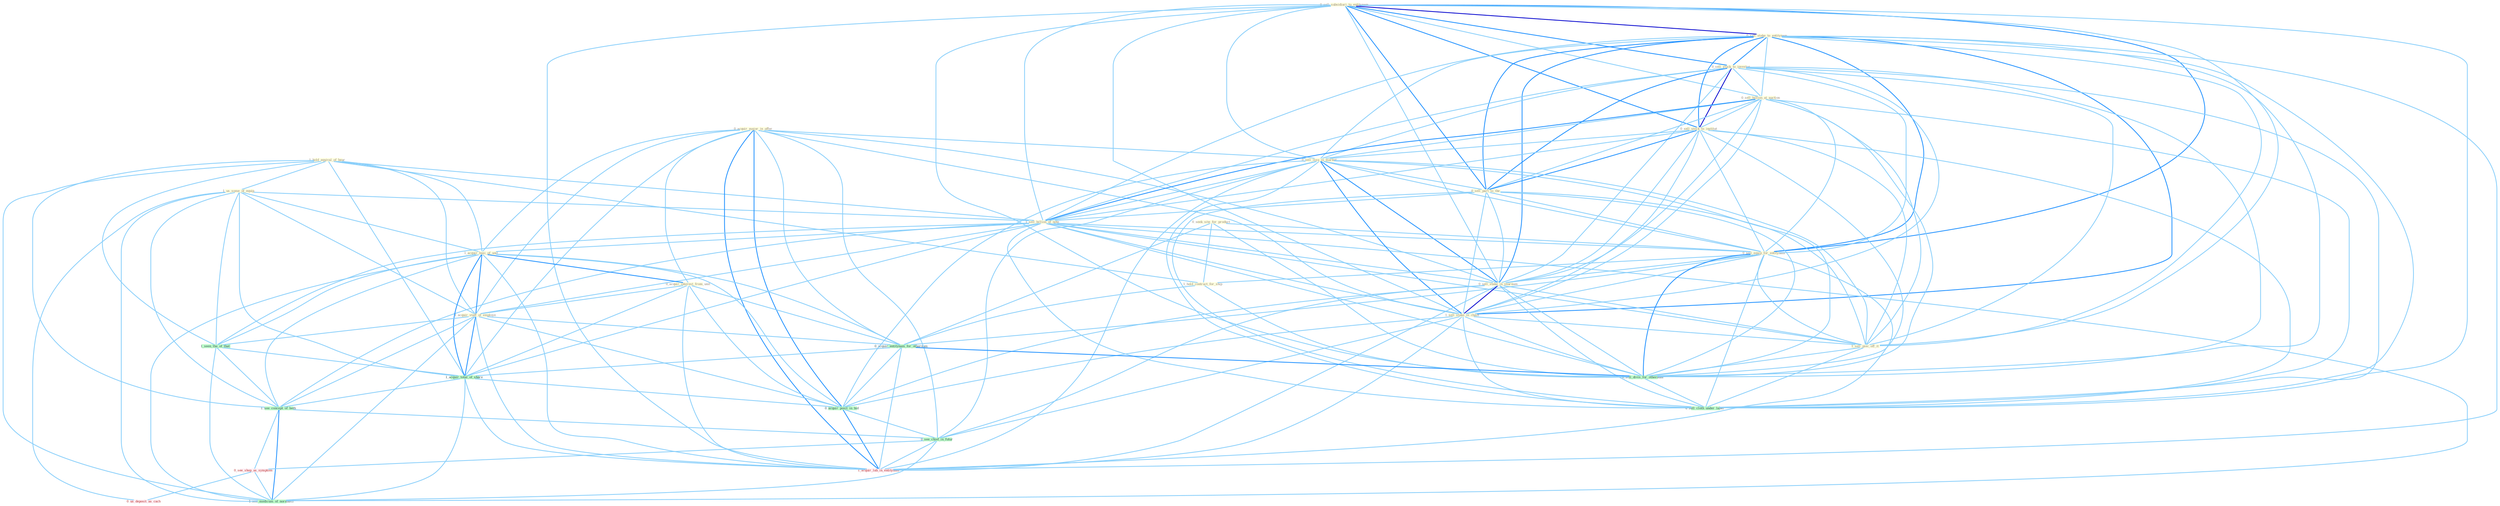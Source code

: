 Graph G{ 
    node
    [shape=polygon,style=filled,width=.5,height=.06,color="#BDFCC9",fixedsize=true,fontsize=4,
    fontcolor="#2f4f4f"];
    {node
    [color="#ffffe0", fontcolor="#8b7d6b"] "1_hold_equival_of_hear " "1_us_some_of_equip " "0_seek_site_for_product " "0_acquir_major_in_offer " "0_sell_subsidiari_to_entitynam " "0_sell_stake_to_entitynam " "0_sell_stock_to_investor " "0_sell_billion_at_auction " "0_sell_stock_to_institut " "0_sell_issu_in_market " "0_sell_part_to_the " "1_sell_billion_of_note " "0_sell_equip_for_entitynam " "0_sell_stake_in_yearnum " "1_acquir_busi_of_unit " "1_hold_contract_for_ship " "0_acquir_interest_from_unit " "1_sell_stake_in_chain " "1_sell_piec_off_it " "1_acquir_staff_of_employe "}
{node [color="#fff0f5", fontcolor="#b22222"] "0_see_shop_as_symptom " "1_acquir_lab_in_entitynam " "0_us_deposit_as_cach "}
edge [color="#B0E2FF"];

	"1_hold_equival_of_hear " -- "1_us_some_of_equip " [w="1", color="#87cefa" ];
	"1_hold_equival_of_hear " -- "1_sell_billion_of_note " [w="1", color="#87cefa" ];
	"1_hold_equival_of_hear " -- "1_acquir_busi_of_unit " [w="1", color="#87cefa" ];
	"1_hold_equival_of_hear " -- "1_hold_contract_for_ship " [w="1", color="#87cefa" ];
	"1_hold_equival_of_hear " -- "1_acquir_staff_of_employe " [w="1", color="#87cefa" ];
	"1_hold_equival_of_hear " -- "1_seen_the_of_that " [w="1", color="#87cefa" ];
	"1_hold_equival_of_hear " -- "1_acquir_total_of_share " [w="1", color="#87cefa" ];
	"1_hold_equival_of_hear " -- "1_see_concept_of_both " [w="1", color="#87cefa" ];
	"1_hold_equival_of_hear " -- "1_see_modicum_of_normalci " [w="1", color="#87cefa" ];
	"1_us_some_of_equip " -- "1_sell_billion_of_note " [w="1", color="#87cefa" ];
	"1_us_some_of_equip " -- "1_acquir_busi_of_unit " [w="1", color="#87cefa" ];
	"1_us_some_of_equip " -- "1_acquir_staff_of_employe " [w="1", color="#87cefa" ];
	"1_us_some_of_equip " -- "1_seen_the_of_that " [w="1", color="#87cefa" ];
	"1_us_some_of_equip " -- "1_acquir_total_of_share " [w="1", color="#87cefa" ];
	"1_us_some_of_equip " -- "1_see_concept_of_both " [w="1", color="#87cefa" ];
	"1_us_some_of_equip " -- "0_us_deposit_as_cach " [w="1", color="#87cefa" ];
	"1_us_some_of_equip " -- "1_see_modicum_of_normalci " [w="1", color="#87cefa" ];
	"0_seek_site_for_product " -- "0_sell_equip_for_entitynam " [w="1", color="#87cefa" ];
	"0_seek_site_for_product " -- "1_hold_contract_for_ship " [w="1", color="#87cefa" ];
	"0_seek_site_for_product " -- "0_acquir_entitynam_for_othernum " [w="1", color="#87cefa" ];
	"0_seek_site_for_product " -- "0_sell_divis_for_othernum " [w="1", color="#87cefa" ];
	"0_acquir_major_in_offer " -- "0_sell_issu_in_market " [w="1", color="#87cefa" ];
	"0_acquir_major_in_offer " -- "0_sell_stake_in_yearnum " [w="1", color="#87cefa" ];
	"0_acquir_major_in_offer " -- "1_acquir_busi_of_unit " [w="1", color="#87cefa" ];
	"0_acquir_major_in_offer " -- "0_acquir_interest_from_unit " [w="1", color="#87cefa" ];
	"0_acquir_major_in_offer " -- "1_sell_stake_in_chain " [w="1", color="#87cefa" ];
	"0_acquir_major_in_offer " -- "1_acquir_staff_of_employe " [w="1", color="#87cefa" ];
	"0_acquir_major_in_offer " -- "0_acquir_entitynam_for_othernum " [w="1", color="#87cefa" ];
	"0_acquir_major_in_offer " -- "1_acquir_total_of_share " [w="1", color="#87cefa" ];
	"0_acquir_major_in_offer " -- "0_acquir_posit_in_bid " [w="2", color="#1e90ff" , len=0.8];
	"0_acquir_major_in_offer " -- "0_see_chief_in_futur " [w="1", color="#87cefa" ];
	"0_acquir_major_in_offer " -- "1_acquir_lab_in_entitynam " [w="2", color="#1e90ff" , len=0.8];
	"0_sell_subsidiari_to_entitynam " -- "0_sell_stake_to_entitynam " [w="3", color="#0000cd" , len=0.6];
	"0_sell_subsidiari_to_entitynam " -- "0_sell_stock_to_investor " [w="2", color="#1e90ff" , len=0.8];
	"0_sell_subsidiari_to_entitynam " -- "0_sell_billion_at_auction " [w="1", color="#87cefa" ];
	"0_sell_subsidiari_to_entitynam " -- "0_sell_stock_to_institut " [w="2", color="#1e90ff" , len=0.8];
	"0_sell_subsidiari_to_entitynam " -- "0_sell_issu_in_market " [w="1", color="#87cefa" ];
	"0_sell_subsidiari_to_entitynam " -- "0_sell_part_to_the " [w="2", color="#1e90ff" , len=0.8];
	"0_sell_subsidiari_to_entitynam " -- "1_sell_billion_of_note " [w="1", color="#87cefa" ];
	"0_sell_subsidiari_to_entitynam " -- "0_sell_equip_for_entitynam " [w="2", color="#1e90ff" , len=0.8];
	"0_sell_subsidiari_to_entitynam " -- "0_sell_stake_in_yearnum " [w="1", color="#87cefa" ];
	"0_sell_subsidiari_to_entitynam " -- "1_sell_stake_in_chain " [w="1", color="#87cefa" ];
	"0_sell_subsidiari_to_entitynam " -- "1_sell_piec_off_it " [w="1", color="#87cefa" ];
	"0_sell_subsidiari_to_entitynam " -- "0_sell_divis_for_othernum " [w="1", color="#87cefa" ];
	"0_sell_subsidiari_to_entitynam " -- "0_sell_cloth_under_label " [w="1", color="#87cefa" ];
	"0_sell_subsidiari_to_entitynam " -- "1_acquir_lab_in_entitynam " [w="1", color="#87cefa" ];
	"0_sell_stake_to_entitynam " -- "0_sell_stock_to_investor " [w="2", color="#1e90ff" , len=0.8];
	"0_sell_stake_to_entitynam " -- "0_sell_billion_at_auction " [w="1", color="#87cefa" ];
	"0_sell_stake_to_entitynam " -- "0_sell_stock_to_institut " [w="2", color="#1e90ff" , len=0.8];
	"0_sell_stake_to_entitynam " -- "0_sell_issu_in_market " [w="1", color="#87cefa" ];
	"0_sell_stake_to_entitynam " -- "0_sell_part_to_the " [w="2", color="#1e90ff" , len=0.8];
	"0_sell_stake_to_entitynam " -- "1_sell_billion_of_note " [w="1", color="#87cefa" ];
	"0_sell_stake_to_entitynam " -- "0_sell_equip_for_entitynam " [w="2", color="#1e90ff" , len=0.8];
	"0_sell_stake_to_entitynam " -- "0_sell_stake_in_yearnum " [w="2", color="#1e90ff" , len=0.8];
	"0_sell_stake_to_entitynam " -- "1_sell_stake_in_chain " [w="2", color="#1e90ff" , len=0.8];
	"0_sell_stake_to_entitynam " -- "1_sell_piec_off_it " [w="1", color="#87cefa" ];
	"0_sell_stake_to_entitynam " -- "0_sell_divis_for_othernum " [w="1", color="#87cefa" ];
	"0_sell_stake_to_entitynam " -- "0_sell_cloth_under_label " [w="1", color="#87cefa" ];
	"0_sell_stake_to_entitynam " -- "1_acquir_lab_in_entitynam " [w="1", color="#87cefa" ];
	"0_sell_stock_to_investor " -- "0_sell_billion_at_auction " [w="1", color="#87cefa" ];
	"0_sell_stock_to_investor " -- "0_sell_stock_to_institut " [w="3", color="#0000cd" , len=0.6];
	"0_sell_stock_to_investor " -- "0_sell_issu_in_market " [w="1", color="#87cefa" ];
	"0_sell_stock_to_investor " -- "0_sell_part_to_the " [w="2", color="#1e90ff" , len=0.8];
	"0_sell_stock_to_investor " -- "1_sell_billion_of_note " [w="1", color="#87cefa" ];
	"0_sell_stock_to_investor " -- "0_sell_equip_for_entitynam " [w="1", color="#87cefa" ];
	"0_sell_stock_to_investor " -- "0_sell_stake_in_yearnum " [w="1", color="#87cefa" ];
	"0_sell_stock_to_investor " -- "1_sell_stake_in_chain " [w="1", color="#87cefa" ];
	"0_sell_stock_to_investor " -- "1_sell_piec_off_it " [w="1", color="#87cefa" ];
	"0_sell_stock_to_investor " -- "0_sell_divis_for_othernum " [w="1", color="#87cefa" ];
	"0_sell_stock_to_investor " -- "0_sell_cloth_under_label " [w="1", color="#87cefa" ];
	"0_sell_billion_at_auction " -- "0_sell_stock_to_institut " [w="1", color="#87cefa" ];
	"0_sell_billion_at_auction " -- "0_sell_issu_in_market " [w="1", color="#87cefa" ];
	"0_sell_billion_at_auction " -- "0_sell_part_to_the " [w="1", color="#87cefa" ];
	"0_sell_billion_at_auction " -- "1_sell_billion_of_note " [w="2", color="#1e90ff" , len=0.8];
	"0_sell_billion_at_auction " -- "0_sell_equip_for_entitynam " [w="1", color="#87cefa" ];
	"0_sell_billion_at_auction " -- "0_sell_stake_in_yearnum " [w="1", color="#87cefa" ];
	"0_sell_billion_at_auction " -- "1_sell_stake_in_chain " [w="1", color="#87cefa" ];
	"0_sell_billion_at_auction " -- "1_sell_piec_off_it " [w="1", color="#87cefa" ];
	"0_sell_billion_at_auction " -- "0_sell_divis_for_othernum " [w="1", color="#87cefa" ];
	"0_sell_billion_at_auction " -- "0_sell_cloth_under_label " [w="1", color="#87cefa" ];
	"0_sell_stock_to_institut " -- "0_sell_issu_in_market " [w="1", color="#87cefa" ];
	"0_sell_stock_to_institut " -- "0_sell_part_to_the " [w="2", color="#1e90ff" , len=0.8];
	"0_sell_stock_to_institut " -- "1_sell_billion_of_note " [w="1", color="#87cefa" ];
	"0_sell_stock_to_institut " -- "0_sell_equip_for_entitynam " [w="1", color="#87cefa" ];
	"0_sell_stock_to_institut " -- "0_sell_stake_in_yearnum " [w="1", color="#87cefa" ];
	"0_sell_stock_to_institut " -- "1_sell_stake_in_chain " [w="1", color="#87cefa" ];
	"0_sell_stock_to_institut " -- "1_sell_piec_off_it " [w="1", color="#87cefa" ];
	"0_sell_stock_to_institut " -- "0_sell_divis_for_othernum " [w="1", color="#87cefa" ];
	"0_sell_stock_to_institut " -- "0_sell_cloth_under_label " [w="1", color="#87cefa" ];
	"0_sell_issu_in_market " -- "0_sell_part_to_the " [w="1", color="#87cefa" ];
	"0_sell_issu_in_market " -- "1_sell_billion_of_note " [w="1", color="#87cefa" ];
	"0_sell_issu_in_market " -- "0_sell_equip_for_entitynam " [w="1", color="#87cefa" ];
	"0_sell_issu_in_market " -- "0_sell_stake_in_yearnum " [w="2", color="#1e90ff" , len=0.8];
	"0_sell_issu_in_market " -- "1_sell_stake_in_chain " [w="2", color="#1e90ff" , len=0.8];
	"0_sell_issu_in_market " -- "1_sell_piec_off_it " [w="1", color="#87cefa" ];
	"0_sell_issu_in_market " -- "0_sell_divis_for_othernum " [w="1", color="#87cefa" ];
	"0_sell_issu_in_market " -- "0_sell_cloth_under_label " [w="1", color="#87cefa" ];
	"0_sell_issu_in_market " -- "0_acquir_posit_in_bid " [w="1", color="#87cefa" ];
	"0_sell_issu_in_market " -- "0_see_chief_in_futur " [w="1", color="#87cefa" ];
	"0_sell_issu_in_market " -- "1_acquir_lab_in_entitynam " [w="1", color="#87cefa" ];
	"0_sell_part_to_the " -- "1_sell_billion_of_note " [w="1", color="#87cefa" ];
	"0_sell_part_to_the " -- "0_sell_equip_for_entitynam " [w="1", color="#87cefa" ];
	"0_sell_part_to_the " -- "0_sell_stake_in_yearnum " [w="1", color="#87cefa" ];
	"0_sell_part_to_the " -- "1_sell_stake_in_chain " [w="1", color="#87cefa" ];
	"0_sell_part_to_the " -- "1_sell_piec_off_it " [w="1", color="#87cefa" ];
	"0_sell_part_to_the " -- "0_sell_divis_for_othernum " [w="1", color="#87cefa" ];
	"0_sell_part_to_the " -- "0_sell_cloth_under_label " [w="1", color="#87cefa" ];
	"1_sell_billion_of_note " -- "0_sell_equip_for_entitynam " [w="1", color="#87cefa" ];
	"1_sell_billion_of_note " -- "0_sell_stake_in_yearnum " [w="1", color="#87cefa" ];
	"1_sell_billion_of_note " -- "1_acquir_busi_of_unit " [w="1", color="#87cefa" ];
	"1_sell_billion_of_note " -- "1_sell_stake_in_chain " [w="1", color="#87cefa" ];
	"1_sell_billion_of_note " -- "1_sell_piec_off_it " [w="1", color="#87cefa" ];
	"1_sell_billion_of_note " -- "1_acquir_staff_of_employe " [w="1", color="#87cefa" ];
	"1_sell_billion_of_note " -- "1_seen_the_of_that " [w="1", color="#87cefa" ];
	"1_sell_billion_of_note " -- "0_sell_divis_for_othernum " [w="1", color="#87cefa" ];
	"1_sell_billion_of_note " -- "1_acquir_total_of_share " [w="1", color="#87cefa" ];
	"1_sell_billion_of_note " -- "0_sell_cloth_under_label " [w="1", color="#87cefa" ];
	"1_sell_billion_of_note " -- "1_see_concept_of_both " [w="1", color="#87cefa" ];
	"1_sell_billion_of_note " -- "1_see_modicum_of_normalci " [w="1", color="#87cefa" ];
	"0_sell_equip_for_entitynam " -- "0_sell_stake_in_yearnum " [w="1", color="#87cefa" ];
	"0_sell_equip_for_entitynam " -- "1_hold_contract_for_ship " [w="1", color="#87cefa" ];
	"0_sell_equip_for_entitynam " -- "1_sell_stake_in_chain " [w="1", color="#87cefa" ];
	"0_sell_equip_for_entitynam " -- "1_sell_piec_off_it " [w="1", color="#87cefa" ];
	"0_sell_equip_for_entitynam " -- "0_acquir_entitynam_for_othernum " [w="1", color="#87cefa" ];
	"0_sell_equip_for_entitynam " -- "0_sell_divis_for_othernum " [w="2", color="#1e90ff" , len=0.8];
	"0_sell_equip_for_entitynam " -- "0_sell_cloth_under_label " [w="1", color="#87cefa" ];
	"0_sell_equip_for_entitynam " -- "1_acquir_lab_in_entitynam " [w="1", color="#87cefa" ];
	"0_sell_stake_in_yearnum " -- "1_sell_stake_in_chain " [w="3", color="#0000cd" , len=0.6];
	"0_sell_stake_in_yearnum " -- "1_sell_piec_off_it " [w="1", color="#87cefa" ];
	"0_sell_stake_in_yearnum " -- "0_sell_divis_for_othernum " [w="1", color="#87cefa" ];
	"0_sell_stake_in_yearnum " -- "0_sell_cloth_under_label " [w="1", color="#87cefa" ];
	"0_sell_stake_in_yearnum " -- "0_acquir_posit_in_bid " [w="1", color="#87cefa" ];
	"0_sell_stake_in_yearnum " -- "0_see_chief_in_futur " [w="1", color="#87cefa" ];
	"0_sell_stake_in_yearnum " -- "1_acquir_lab_in_entitynam " [w="1", color="#87cefa" ];
	"1_acquir_busi_of_unit " -- "0_acquir_interest_from_unit " [w="2", color="#1e90ff" , len=0.8];
	"1_acquir_busi_of_unit " -- "1_acquir_staff_of_employe " [w="2", color="#1e90ff" , len=0.8];
	"1_acquir_busi_of_unit " -- "0_acquir_entitynam_for_othernum " [w="1", color="#87cefa" ];
	"1_acquir_busi_of_unit " -- "1_seen_the_of_that " [w="1", color="#87cefa" ];
	"1_acquir_busi_of_unit " -- "1_acquir_total_of_share " [w="2", color="#1e90ff" , len=0.8];
	"1_acquir_busi_of_unit " -- "0_acquir_posit_in_bid " [w="1", color="#87cefa" ];
	"1_acquir_busi_of_unit " -- "1_see_concept_of_both " [w="1", color="#87cefa" ];
	"1_acquir_busi_of_unit " -- "1_acquir_lab_in_entitynam " [w="1", color="#87cefa" ];
	"1_acquir_busi_of_unit " -- "1_see_modicum_of_normalci " [w="1", color="#87cefa" ];
	"1_hold_contract_for_ship " -- "0_acquir_entitynam_for_othernum " [w="1", color="#87cefa" ];
	"1_hold_contract_for_ship " -- "0_sell_divis_for_othernum " [w="1", color="#87cefa" ];
	"0_acquir_interest_from_unit " -- "1_acquir_staff_of_employe " [w="1", color="#87cefa" ];
	"0_acquir_interest_from_unit " -- "0_acquir_entitynam_for_othernum " [w="1", color="#87cefa" ];
	"0_acquir_interest_from_unit " -- "1_acquir_total_of_share " [w="1", color="#87cefa" ];
	"0_acquir_interest_from_unit " -- "0_acquir_posit_in_bid " [w="1", color="#87cefa" ];
	"0_acquir_interest_from_unit " -- "1_acquir_lab_in_entitynam " [w="1", color="#87cefa" ];
	"1_sell_stake_in_chain " -- "1_sell_piec_off_it " [w="1", color="#87cefa" ];
	"1_sell_stake_in_chain " -- "0_sell_divis_for_othernum " [w="1", color="#87cefa" ];
	"1_sell_stake_in_chain " -- "0_sell_cloth_under_label " [w="1", color="#87cefa" ];
	"1_sell_stake_in_chain " -- "0_acquir_posit_in_bid " [w="1", color="#87cefa" ];
	"1_sell_stake_in_chain " -- "0_see_chief_in_futur " [w="1", color="#87cefa" ];
	"1_sell_stake_in_chain " -- "1_acquir_lab_in_entitynam " [w="1", color="#87cefa" ];
	"1_sell_piec_off_it " -- "0_sell_divis_for_othernum " [w="1", color="#87cefa" ];
	"1_sell_piec_off_it " -- "0_sell_cloth_under_label " [w="1", color="#87cefa" ];
	"1_acquir_staff_of_employe " -- "0_acquir_entitynam_for_othernum " [w="1", color="#87cefa" ];
	"1_acquir_staff_of_employe " -- "1_seen_the_of_that " [w="1", color="#87cefa" ];
	"1_acquir_staff_of_employe " -- "1_acquir_total_of_share " [w="2", color="#1e90ff" , len=0.8];
	"1_acquir_staff_of_employe " -- "0_acquir_posit_in_bid " [w="1", color="#87cefa" ];
	"1_acquir_staff_of_employe " -- "1_see_concept_of_both " [w="1", color="#87cefa" ];
	"1_acquir_staff_of_employe " -- "1_acquir_lab_in_entitynam " [w="1", color="#87cefa" ];
	"1_acquir_staff_of_employe " -- "1_see_modicum_of_normalci " [w="1", color="#87cefa" ];
	"0_acquir_entitynam_for_othernum " -- "0_sell_divis_for_othernum " [w="2", color="#1e90ff" , len=0.8];
	"0_acquir_entitynam_for_othernum " -- "1_acquir_total_of_share " [w="1", color="#87cefa" ];
	"0_acquir_entitynam_for_othernum " -- "0_acquir_posit_in_bid " [w="1", color="#87cefa" ];
	"0_acquir_entitynam_for_othernum " -- "1_acquir_lab_in_entitynam " [w="1", color="#87cefa" ];
	"1_seen_the_of_that " -- "1_acquir_total_of_share " [w="1", color="#87cefa" ];
	"1_seen_the_of_that " -- "1_see_concept_of_both " [w="1", color="#87cefa" ];
	"1_seen_the_of_that " -- "1_see_modicum_of_normalci " [w="1", color="#87cefa" ];
	"0_sell_divis_for_othernum " -- "0_sell_cloth_under_label " [w="1", color="#87cefa" ];
	"1_acquir_total_of_share " -- "0_acquir_posit_in_bid " [w="1", color="#87cefa" ];
	"1_acquir_total_of_share " -- "1_see_concept_of_both " [w="1", color="#87cefa" ];
	"1_acquir_total_of_share " -- "1_acquir_lab_in_entitynam " [w="1", color="#87cefa" ];
	"1_acquir_total_of_share " -- "1_see_modicum_of_normalci " [w="1", color="#87cefa" ];
	"0_acquir_posit_in_bid " -- "0_see_chief_in_futur " [w="1", color="#87cefa" ];
	"0_acquir_posit_in_bid " -- "1_acquir_lab_in_entitynam " [w="2", color="#1e90ff" , len=0.8];
	"1_see_concept_of_both " -- "0_see_chief_in_futur " [w="1", color="#87cefa" ];
	"1_see_concept_of_both " -- "0_see_shop_as_symptom " [w="1", color="#87cefa" ];
	"1_see_concept_of_both " -- "1_see_modicum_of_normalci " [w="2", color="#1e90ff" , len=0.8];
	"0_see_chief_in_futur " -- "0_see_shop_as_symptom " [w="1", color="#87cefa" ];
	"0_see_chief_in_futur " -- "1_acquir_lab_in_entitynam " [w="1", color="#87cefa" ];
	"0_see_chief_in_futur " -- "1_see_modicum_of_normalci " [w="1", color="#87cefa" ];
	"0_see_shop_as_symptom " -- "0_us_deposit_as_cach " [w="1", color="#87cefa" ];
	"0_see_shop_as_symptom " -- "1_see_modicum_of_normalci " [w="1", color="#87cefa" ];
}